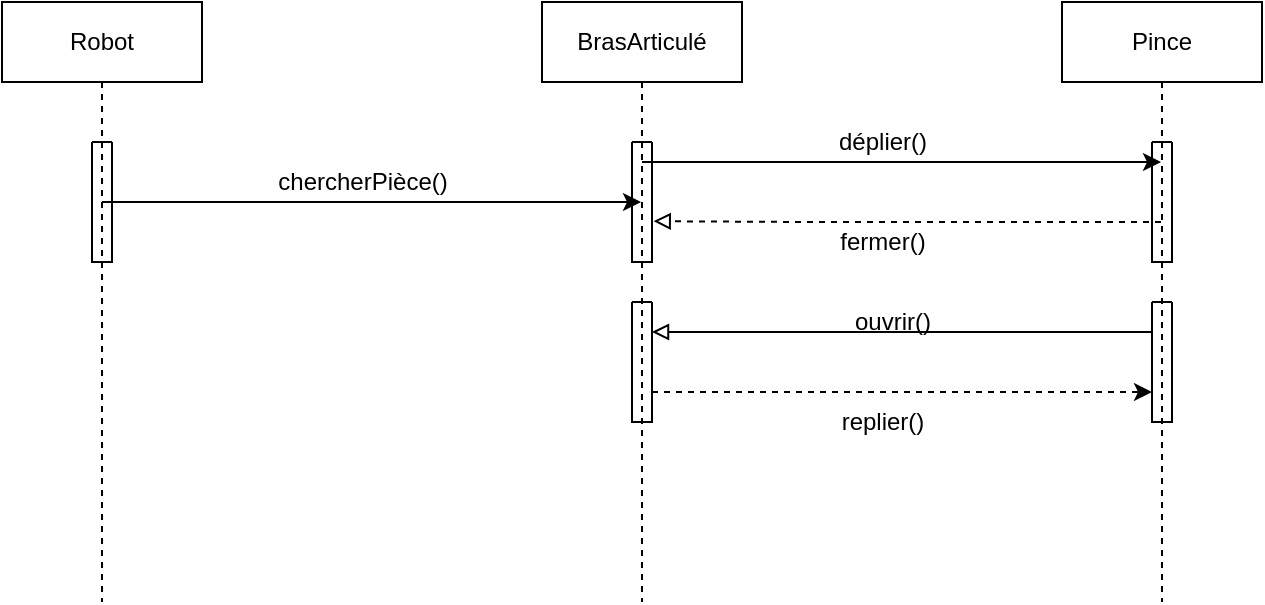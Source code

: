 <mxfile version="17.5.0" type="github">
  <diagram id="C5RBs43oDa-KdzZeNtuy" name="Page-1">
    <mxGraphModel dx="1035" dy="571" grid="1" gridSize="10" guides="1" tooltips="1" connect="1" arrows="1" fold="1" page="1" pageScale="1" pageWidth="827" pageHeight="1169" math="0" shadow="0">
      <root>
        <mxCell id="WIyWlLk6GJQsqaUBKTNV-0" />
        <mxCell id="WIyWlLk6GJQsqaUBKTNV-1" parent="WIyWlLk6GJQsqaUBKTNV-0" />
        <mxCell id="nOvWp7WRLxbRQT2z8hm1-0" value="Robot" style="shape=umlLifeline;perimeter=lifelinePerimeter;whiteSpace=wrap;html=1;container=1;collapsible=0;recursiveResize=0;outlineConnect=0;" vertex="1" parent="WIyWlLk6GJQsqaUBKTNV-1">
          <mxGeometry x="50" y="20" width="100" height="300" as="geometry" />
        </mxCell>
        <mxCell id="nOvWp7WRLxbRQT2z8hm1-3" value="" style="swimlane;startSize=0;" vertex="1" parent="nOvWp7WRLxbRQT2z8hm1-0">
          <mxGeometry x="45" y="70" width="10" height="60" as="geometry" />
        </mxCell>
        <mxCell id="nOvWp7WRLxbRQT2z8hm1-1" value="BrasArticulé" style="shape=umlLifeline;perimeter=lifelinePerimeter;whiteSpace=wrap;html=1;container=1;collapsible=0;recursiveResize=0;outlineConnect=0;" vertex="1" parent="WIyWlLk6GJQsqaUBKTNV-1">
          <mxGeometry x="320" y="20" width="100" height="300" as="geometry" />
        </mxCell>
        <mxCell id="nOvWp7WRLxbRQT2z8hm1-4" value="" style="swimlane;startSize=0;" vertex="1" parent="nOvWp7WRLxbRQT2z8hm1-1">
          <mxGeometry x="45" y="70" width="10" height="60" as="geometry" />
        </mxCell>
        <mxCell id="nOvWp7WRLxbRQT2z8hm1-7" value="" style="swimlane;startSize=0;" vertex="1" parent="nOvWp7WRLxbRQT2z8hm1-1">
          <mxGeometry x="45" y="150" width="10" height="60" as="geometry" />
        </mxCell>
        <mxCell id="nOvWp7WRLxbRQT2z8hm1-2" value="&lt;div&gt;Pince&lt;/div&gt;" style="shape=umlLifeline;perimeter=lifelinePerimeter;whiteSpace=wrap;html=1;container=1;collapsible=0;recursiveResize=0;outlineConnect=0;" vertex="1" parent="WIyWlLk6GJQsqaUBKTNV-1">
          <mxGeometry x="580" y="20" width="100" height="300" as="geometry" />
        </mxCell>
        <mxCell id="nOvWp7WRLxbRQT2z8hm1-9" value="" style="swimlane;startSize=0;" vertex="1" parent="nOvWp7WRLxbRQT2z8hm1-2">
          <mxGeometry x="45" y="70" width="10" height="60" as="geometry" />
        </mxCell>
        <mxCell id="nOvWp7WRLxbRQT2z8hm1-13" value="" style="swimlane;startSize=0;" vertex="1" parent="nOvWp7WRLxbRQT2z8hm1-2">
          <mxGeometry x="45" y="150" width="10" height="60" as="geometry" />
        </mxCell>
        <mxCell id="nOvWp7WRLxbRQT2z8hm1-5" value="" style="endArrow=classic;html=1;rounded=0;" edge="1" parent="WIyWlLk6GJQsqaUBKTNV-1" source="nOvWp7WRLxbRQT2z8hm1-0" target="nOvWp7WRLxbRQT2z8hm1-1">
          <mxGeometry width="50" height="50" relative="1" as="geometry">
            <mxPoint x="190" y="150" as="sourcePoint" />
            <mxPoint x="240" y="100" as="targetPoint" />
            <Array as="points">
              <mxPoint x="210" y="120" />
            </Array>
          </mxGeometry>
        </mxCell>
        <mxCell id="nOvWp7WRLxbRQT2z8hm1-6" value="chercherPièce()" style="text;html=1;align=center;verticalAlign=middle;resizable=0;points=[];autosize=1;strokeColor=none;fillColor=none;" vertex="1" parent="WIyWlLk6GJQsqaUBKTNV-1">
          <mxGeometry x="180" y="100" width="100" height="20" as="geometry" />
        </mxCell>
        <mxCell id="nOvWp7WRLxbRQT2z8hm1-8" value="" style="endArrow=classic;html=1;rounded=0;" edge="1" parent="WIyWlLk6GJQsqaUBKTNV-1" source="nOvWp7WRLxbRQT2z8hm1-1" target="nOvWp7WRLxbRQT2z8hm1-2">
          <mxGeometry width="50" height="50" relative="1" as="geometry">
            <mxPoint x="460" y="220" as="sourcePoint" />
            <mxPoint x="510" y="170" as="targetPoint" />
            <Array as="points">
              <mxPoint x="450" y="100" />
            </Array>
          </mxGeometry>
        </mxCell>
        <mxCell id="nOvWp7WRLxbRQT2z8hm1-10" value="déplier()" style="text;html=1;align=center;verticalAlign=middle;resizable=0;points=[];autosize=1;strokeColor=none;fillColor=none;" vertex="1" parent="WIyWlLk6GJQsqaUBKTNV-1">
          <mxGeometry x="460" y="80" width="60" height="20" as="geometry" />
        </mxCell>
        <mxCell id="nOvWp7WRLxbRQT2z8hm1-11" value="" style="endArrow=block;html=1;rounded=0;dashed=1;endFill=0;entryX=1.086;entryY=0.66;entryDx=0;entryDy=0;entryPerimeter=0;" edge="1" parent="WIyWlLk6GJQsqaUBKTNV-1" source="nOvWp7WRLxbRQT2z8hm1-2" target="nOvWp7WRLxbRQT2z8hm1-4">
          <mxGeometry width="50" height="50" relative="1" as="geometry">
            <mxPoint x="470" y="250" as="sourcePoint" />
            <mxPoint x="380" y="130" as="targetPoint" />
            <Array as="points">
              <mxPoint x="560" y="130" />
              <mxPoint x="450" y="130" />
            </Array>
          </mxGeometry>
        </mxCell>
        <mxCell id="nOvWp7WRLxbRQT2z8hm1-12" value="fermer()" style="text;html=1;align=center;verticalAlign=middle;resizable=0;points=[];autosize=1;strokeColor=none;fillColor=none;" vertex="1" parent="WIyWlLk6GJQsqaUBKTNV-1">
          <mxGeometry x="460" y="130" width="60" height="20" as="geometry" />
        </mxCell>
        <mxCell id="nOvWp7WRLxbRQT2z8hm1-16" value="replier()" style="text;html=1;align=center;verticalAlign=middle;resizable=0;points=[];autosize=1;strokeColor=none;fillColor=none;" vertex="1" parent="WIyWlLk6GJQsqaUBKTNV-1">
          <mxGeometry x="460" y="220" width="60" height="20" as="geometry" />
        </mxCell>
        <mxCell id="nOvWp7WRLxbRQT2z8hm1-17" value="ouvrir()" style="text;html=1;align=center;verticalAlign=middle;resizable=0;points=[];autosize=1;strokeColor=none;fillColor=none;" vertex="1" parent="WIyWlLk6GJQsqaUBKTNV-1">
          <mxGeometry x="470" y="170" width="50" height="20" as="geometry" />
        </mxCell>
        <mxCell id="nOvWp7WRLxbRQT2z8hm1-14" style="edgeStyle=orthogonalEdgeStyle;rounded=0;orthogonalLoop=1;jettySize=auto;html=1;exitX=0;exitY=0.25;exitDx=0;exitDy=0;entryX=1;entryY=0.25;entryDx=0;entryDy=0;endArrow=block;endFill=0;" edge="1" parent="WIyWlLk6GJQsqaUBKTNV-1" source="nOvWp7WRLxbRQT2z8hm1-13" target="nOvWp7WRLxbRQT2z8hm1-7">
          <mxGeometry relative="1" as="geometry" />
        </mxCell>
        <mxCell id="nOvWp7WRLxbRQT2z8hm1-15" style="edgeStyle=orthogonalEdgeStyle;rounded=0;orthogonalLoop=1;jettySize=auto;html=1;exitX=1;exitY=0.75;exitDx=0;exitDy=0;entryX=0;entryY=0.75;entryDx=0;entryDy=0;dashed=1;" edge="1" parent="WIyWlLk6GJQsqaUBKTNV-1" source="nOvWp7WRLxbRQT2z8hm1-7" target="nOvWp7WRLxbRQT2z8hm1-13">
          <mxGeometry relative="1" as="geometry" />
        </mxCell>
      </root>
    </mxGraphModel>
  </diagram>
</mxfile>
